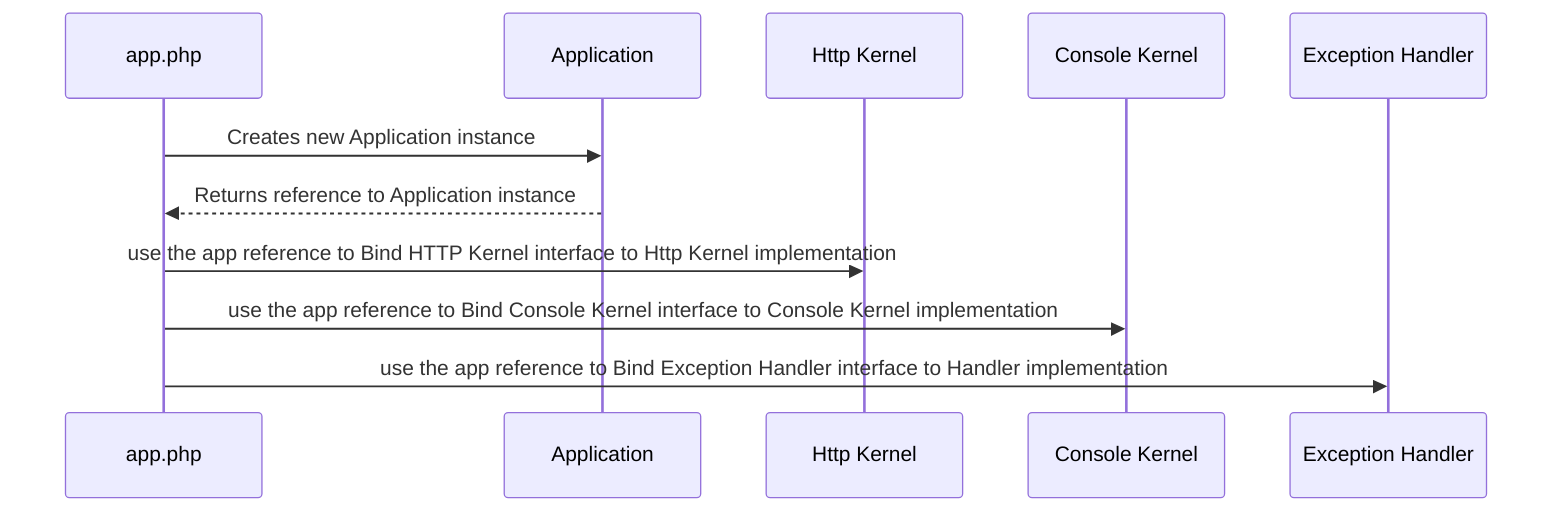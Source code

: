 sequenceDiagram
    participant AppFile as app.php
    participant Application as Application
    participant HttpKernel as Http Kernel
    participant ConsoleKernel as Console Kernel
    participant ExceptionHandler as Exception Handler
    AppFile->>Application: Creates new Application instance
    Application-->>AppFile: Returns reference to Application instance
    AppFile->>HttpKernel: use the app reference to Bind HTTP Kernel interface to Http Kernel implementation
    AppFile->>ConsoleKernel: use the app reference to Bind Console Kernel interface to Console Kernel implementation
    AppFile->>ExceptionHandler: use the app reference to Bind Exception Handler interface to Handler implementation